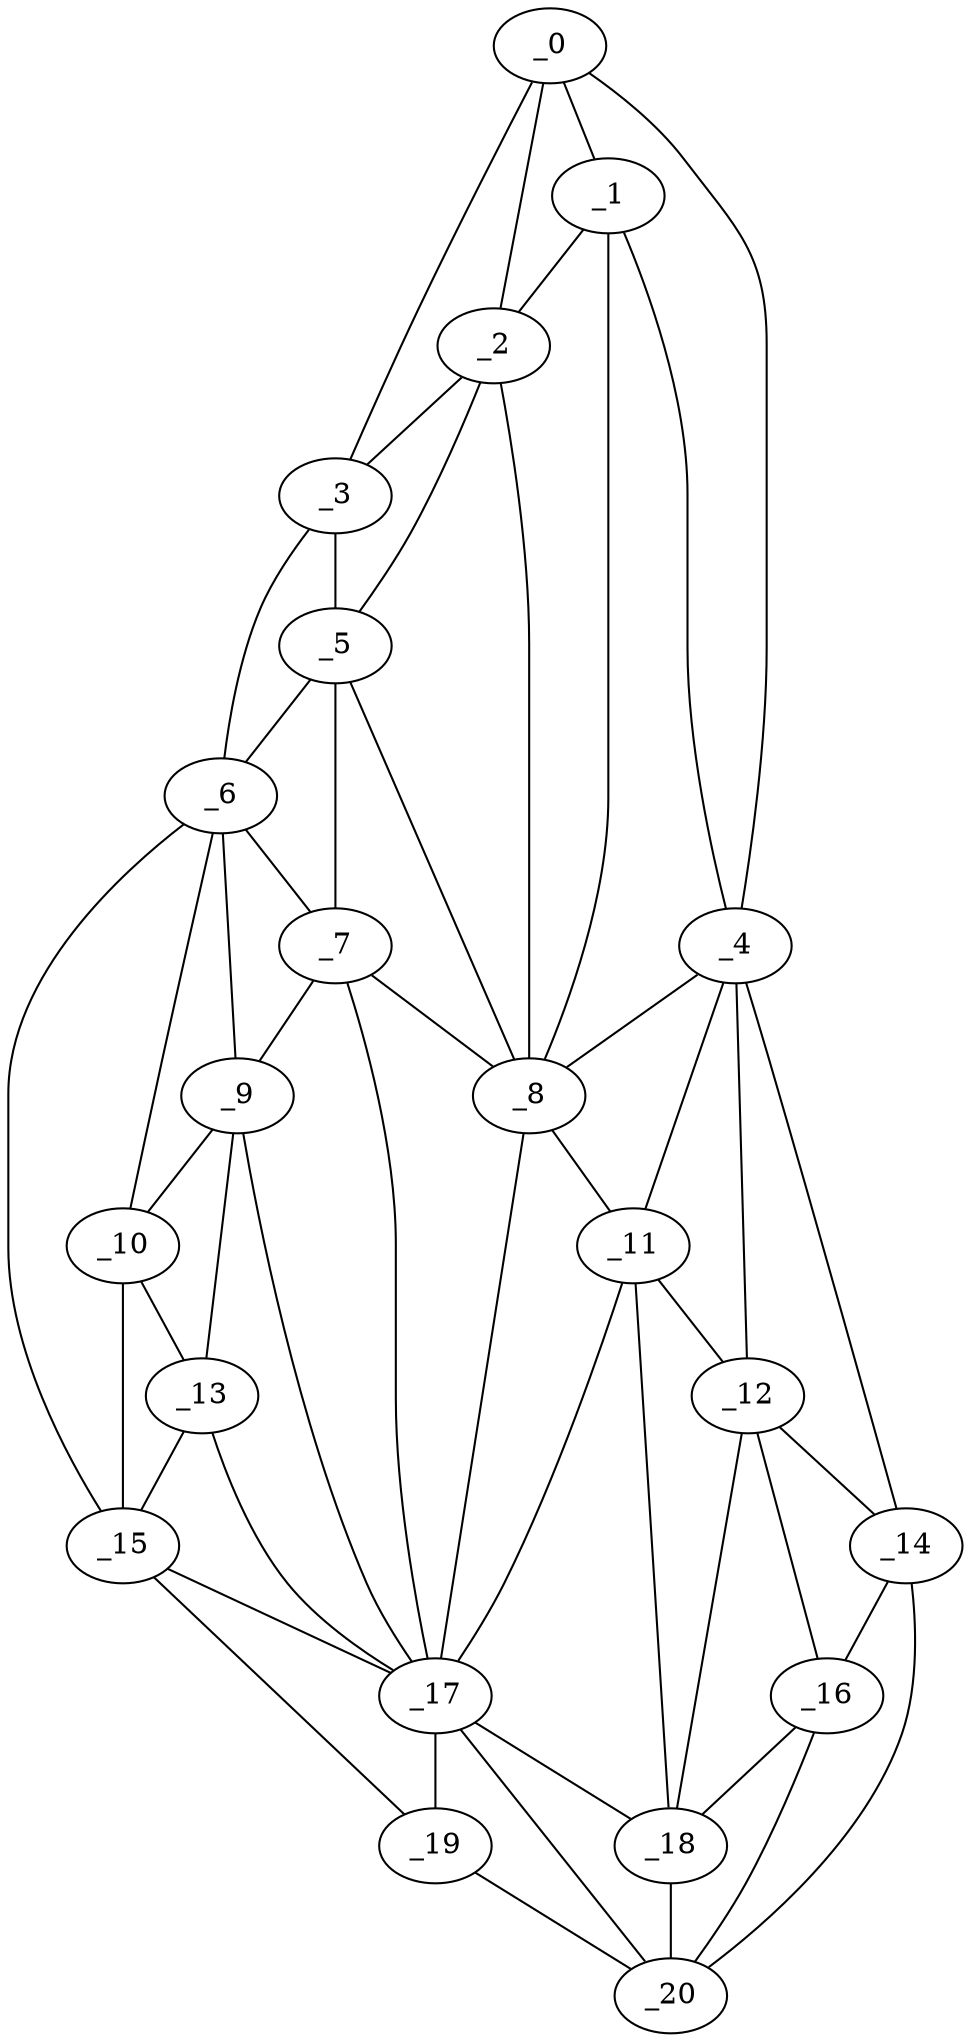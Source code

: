 graph "obj43__0.gxl" {
	_0	 [x=5,
		y=15];
	_1	 [x=12,
		y=48];
	_0 -- _1	 [valence=2];
	_2	 [x=12,
		y=55];
	_0 -- _2	 [valence=1];
	_3	 [x=18,
		y=108];
	_0 -- _3	 [valence=1];
	_4	 [x=24,
		y=6];
	_0 -- _4	 [valence=1];
	_1 -- _2	 [valence=2];
	_1 -- _4	 [valence=2];
	_8	 [x=74,
		y=55];
	_1 -- _8	 [valence=2];
	_2 -- _3	 [valence=2];
	_5	 [x=60,
		y=78];
	_2 -- _5	 [valence=1];
	_2 -- _8	 [valence=1];
	_3 -- _5	 [valence=2];
	_6	 [x=67,
		y=99];
	_3 -- _6	 [valence=1];
	_4 -- _8	 [valence=1];
	_11	 [x=81,
		y=42];
	_4 -- _11	 [valence=2];
	_12	 [x=84,
		y=35];
	_4 -- _12	 [valence=2];
	_14	 [x=90,
		y=17];
	_4 -- _14	 [valence=1];
	_5 -- _6	 [valence=2];
	_7	 [x=69,
		y=87];
	_5 -- _7	 [valence=2];
	_5 -- _8	 [valence=2];
	_6 -- _7	 [valence=1];
	_9	 [x=77,
		y=90];
	_6 -- _9	 [valence=2];
	_10	 [x=80,
		y=96];
	_6 -- _10	 [valence=1];
	_15	 [x=93,
		y=94];
	_6 -- _15	 [valence=1];
	_7 -- _8	 [valence=2];
	_7 -- _9	 [valence=2];
	_17	 [x=94,
		y=80];
	_7 -- _17	 [valence=2];
	_8 -- _11	 [valence=1];
	_8 -- _17	 [valence=2];
	_9 -- _10	 [valence=1];
	_13	 [x=85,
		y=94];
	_9 -- _13	 [valence=2];
	_9 -- _17	 [valence=2];
	_10 -- _13	 [valence=2];
	_10 -- _15	 [valence=2];
	_11 -- _12	 [valence=2];
	_11 -- _17	 [valence=2];
	_18	 [x=97,
		y=31];
	_11 -- _18	 [valence=2];
	_12 -- _14	 [valence=2];
	_16	 [x=94,
		y=22];
	_12 -- _16	 [valence=1];
	_12 -- _18	 [valence=2];
	_13 -- _15	 [valence=2];
	_13 -- _17	 [valence=2];
	_14 -- _16	 [valence=2];
	_20	 [x=110,
		y=30];
	_14 -- _20	 [valence=1];
	_15 -- _17	 [valence=2];
	_19	 [x=101,
		y=89];
	_15 -- _19	 [valence=1];
	_16 -- _18	 [valence=1];
	_16 -- _20	 [valence=2];
	_17 -- _18	 [valence=2];
	_17 -- _19	 [valence=1];
	_17 -- _20	 [valence=2];
	_18 -- _20	 [valence=2];
	_19 -- _20	 [valence=1];
}
